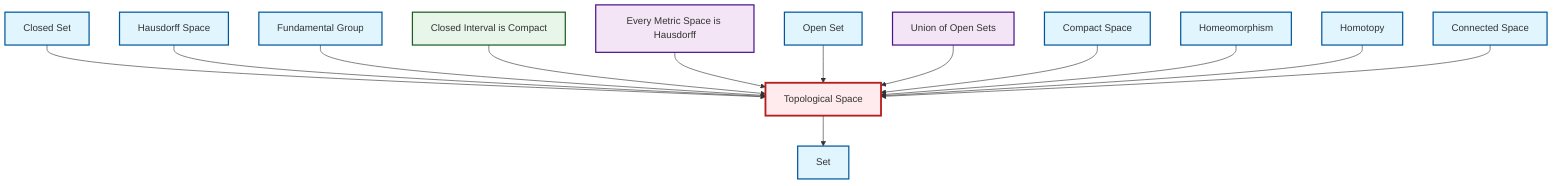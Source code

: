 graph TD
    classDef definition fill:#e1f5fe,stroke:#01579b,stroke-width:2px
    classDef theorem fill:#f3e5f5,stroke:#4a148c,stroke-width:2px
    classDef axiom fill:#fff3e0,stroke:#e65100,stroke-width:2px
    classDef example fill:#e8f5e9,stroke:#1b5e20,stroke-width:2px
    classDef current fill:#ffebee,stroke:#b71c1c,stroke-width:3px
    def-set["Set"]:::definition
    def-open-set["Open Set"]:::definition
    def-homeomorphism["Homeomorphism"]:::definition
    def-connected["Connected Space"]:::definition
    def-homotopy["Homotopy"]:::definition
    thm-union-open-sets["Union of Open Sets"]:::theorem
    def-closed-set["Closed Set"]:::definition
    def-compact["Compact Space"]:::definition
    def-fundamental-group["Fundamental Group"]:::definition
    def-topological-space["Topological Space"]:::definition
    ex-closed-interval-compact["Closed Interval is Compact"]:::example
    def-hausdorff["Hausdorff Space"]:::definition
    thm-metric-hausdorff["Every Metric Space is Hausdorff"]:::theorem
    def-closed-set --> def-topological-space
    def-hausdorff --> def-topological-space
    def-fundamental-group --> def-topological-space
    def-topological-space --> def-set
    ex-closed-interval-compact --> def-topological-space
    thm-metric-hausdorff --> def-topological-space
    def-open-set --> def-topological-space
    thm-union-open-sets --> def-topological-space
    def-compact --> def-topological-space
    def-homeomorphism --> def-topological-space
    def-homotopy --> def-topological-space
    def-connected --> def-topological-space
    class def-topological-space current